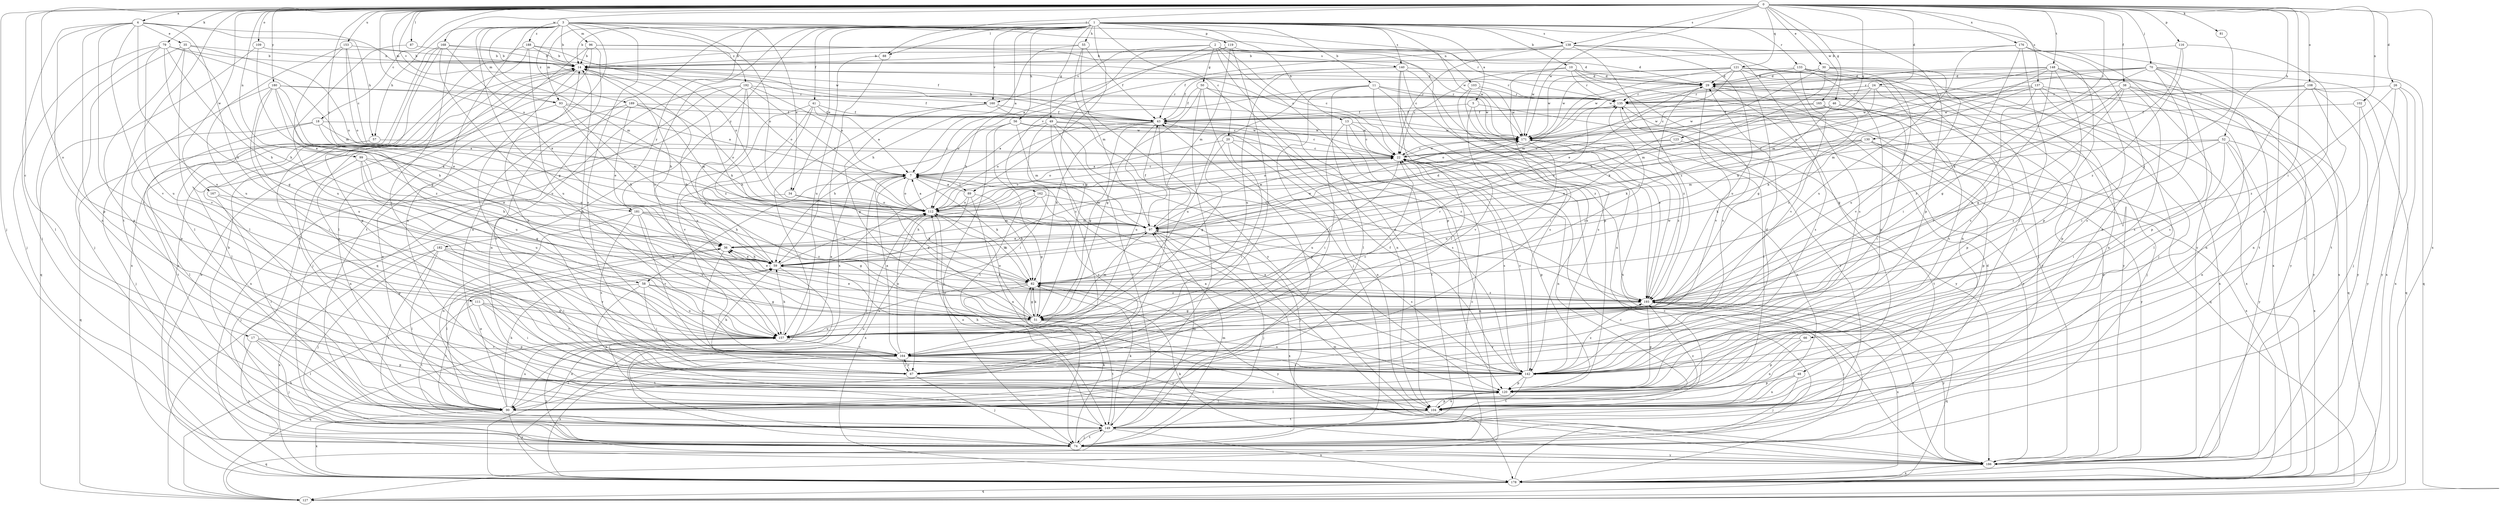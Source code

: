strict digraph  {
0;
1;
2;
3;
4;
5;
7;
10;
11;
13;
14;
17;
18;
20;
22;
24;
26;
29;
30;
34;
35;
36;
38;
41;
43;
46;
48;
49;
50;
51;
52;
55;
56;
57;
58;
59;
66;
67;
70;
74;
79;
81;
82;
87;
88;
89;
90;
93;
96;
97;
99;
102;
103;
104;
108;
109;
111;
112;
116;
119;
120;
121;
123;
127;
130;
133;
135;
137;
138;
140;
142;
148;
149;
153;
157;
160;
162;
164;
165;
167;
168;
171;
176;
178;
180;
181;
182;
186;
188;
189;
192;
193;
0 -> 4  [label=a];
0 -> 17  [label=c];
0 -> 18  [label=c];
0 -> 24  [label=d];
0 -> 26  [label=d];
0 -> 30  [label=e];
0 -> 38  [label=f];
0 -> 46  [label=g];
0 -> 52  [label=h];
0 -> 66  [label=i];
0 -> 70  [label=j];
0 -> 74  [label=j];
0 -> 79  [label=k];
0 -> 81  [label=k];
0 -> 87  [label=l];
0 -> 88  [label=l];
0 -> 93  [label=m];
0 -> 99  [label=n];
0 -> 102  [label=n];
0 -> 108  [label=o];
0 -> 109  [label=o];
0 -> 111  [label=o];
0 -> 112  [label=o];
0 -> 116  [label=p];
0 -> 121  [label=q];
0 -> 123  [label=q];
0 -> 130  [label=r];
0 -> 137  [label=s];
0 -> 138  [label=s];
0 -> 148  [label=t];
0 -> 149  [label=t];
0 -> 153  [label=u];
0 -> 160  [label=v];
0 -> 165  [label=w];
0 -> 167  [label=w];
0 -> 168  [label=w];
0 -> 171  [label=w];
0 -> 176  [label=x];
0 -> 178  [label=x];
0 -> 180  [label=y];
0 -> 181  [label=y];
1 -> 5  [label=a];
1 -> 7  [label=a];
1 -> 10  [label=b];
1 -> 11  [label=b];
1 -> 13  [label=b];
1 -> 14  [label=b];
1 -> 20  [label=c];
1 -> 34  [label=e];
1 -> 41  [label=f];
1 -> 48  [label=g];
1 -> 49  [label=g];
1 -> 55  [label=h];
1 -> 56  [label=h];
1 -> 88  [label=l];
1 -> 89  [label=l];
1 -> 93  [label=m];
1 -> 103  [label=n];
1 -> 119  [label=p];
1 -> 120  [label=p];
1 -> 127  [label=q];
1 -> 133  [label=r];
1 -> 138  [label=s];
1 -> 140  [label=s];
1 -> 157  [label=u];
1 -> 160  [label=v];
1 -> 181  [label=y];
1 -> 182  [label=y];
1 -> 186  [label=y];
2 -> 22  [label=c];
2 -> 29  [label=d];
2 -> 50  [label=g];
2 -> 51  [label=g];
2 -> 104  [label=n];
2 -> 120  [label=p];
2 -> 140  [label=s];
2 -> 160  [label=v];
2 -> 162  [label=v];
3 -> 14  [label=b];
3 -> 34  [label=e];
3 -> 51  [label=g];
3 -> 57  [label=h];
3 -> 67  [label=i];
3 -> 93  [label=m];
3 -> 96  [label=m];
3 -> 97  [label=m];
3 -> 104  [label=n];
3 -> 112  [label=o];
3 -> 135  [label=r];
3 -> 142  [label=s];
3 -> 149  [label=t];
3 -> 171  [label=w];
3 -> 188  [label=z];
3 -> 189  [label=z];
3 -> 192  [label=z];
4 -> 35  [label=e];
4 -> 57  [label=h];
4 -> 58  [label=h];
4 -> 67  [label=i];
4 -> 74  [label=j];
4 -> 104  [label=n];
4 -> 120  [label=p];
4 -> 157  [label=u];
4 -> 164  [label=v];
4 -> 171  [label=w];
5 -> 43  [label=f];
5 -> 164  [label=v];
5 -> 186  [label=y];
5 -> 193  [label=z];
7 -> 22  [label=c];
7 -> 58  [label=h];
7 -> 74  [label=j];
7 -> 82  [label=k];
7 -> 89  [label=l];
7 -> 97  [label=m];
7 -> 112  [label=o];
10 -> 22  [label=c];
10 -> 29  [label=d];
10 -> 67  [label=i];
10 -> 135  [label=r];
10 -> 142  [label=s];
10 -> 186  [label=y];
11 -> 67  [label=i];
11 -> 90  [label=l];
11 -> 112  [label=o];
11 -> 135  [label=r];
11 -> 142  [label=s];
11 -> 157  [label=u];
11 -> 171  [label=w];
11 -> 193  [label=z];
13 -> 22  [label=c];
13 -> 67  [label=i];
13 -> 127  [label=q];
13 -> 149  [label=t];
13 -> 171  [label=w];
14 -> 29  [label=d];
14 -> 67  [label=i];
14 -> 82  [label=k];
14 -> 104  [label=n];
14 -> 112  [label=o];
14 -> 135  [label=r];
17 -> 74  [label=j];
17 -> 90  [label=l];
17 -> 120  [label=p];
17 -> 164  [label=v];
17 -> 186  [label=y];
18 -> 7  [label=a];
18 -> 74  [label=j];
18 -> 149  [label=t];
18 -> 157  [label=u];
18 -> 171  [label=w];
20 -> 22  [label=c];
20 -> 51  [label=g];
20 -> 67  [label=i];
20 -> 104  [label=n];
20 -> 112  [label=o];
22 -> 7  [label=a];
22 -> 104  [label=n];
22 -> 112  [label=o];
22 -> 120  [label=p];
22 -> 142  [label=s];
22 -> 157  [label=u];
22 -> 171  [label=w];
24 -> 22  [label=c];
24 -> 97  [label=m];
24 -> 104  [label=n];
24 -> 112  [label=o];
24 -> 120  [label=p];
24 -> 135  [label=r];
26 -> 74  [label=j];
26 -> 135  [label=r];
26 -> 178  [label=x];
26 -> 186  [label=y];
26 -> 193  [label=z];
29 -> 135  [label=r];
29 -> 142  [label=s];
29 -> 164  [label=v];
29 -> 178  [label=x];
29 -> 193  [label=z];
30 -> 29  [label=d];
30 -> 59  [label=h];
30 -> 82  [label=k];
30 -> 157  [label=u];
30 -> 164  [label=v];
30 -> 171  [label=w];
30 -> 186  [label=y];
34 -> 74  [label=j];
34 -> 82  [label=k];
34 -> 112  [label=o];
35 -> 14  [label=b];
35 -> 59  [label=h];
35 -> 74  [label=j];
35 -> 112  [label=o];
35 -> 120  [label=p];
35 -> 164  [label=v];
36 -> 59  [label=h];
36 -> 90  [label=l];
36 -> 142  [label=s];
36 -> 171  [label=w];
38 -> 51  [label=g];
38 -> 97  [label=m];
38 -> 104  [label=n];
38 -> 135  [label=r];
38 -> 142  [label=s];
38 -> 186  [label=y];
38 -> 193  [label=z];
41 -> 7  [label=a];
41 -> 22  [label=c];
41 -> 43  [label=f];
41 -> 59  [label=h];
41 -> 157  [label=u];
41 -> 164  [label=v];
43 -> 14  [label=b];
43 -> 51  [label=g];
43 -> 82  [label=k];
43 -> 90  [label=l];
43 -> 112  [label=o];
43 -> 142  [label=s];
43 -> 157  [label=u];
43 -> 171  [label=w];
46 -> 43  [label=f];
46 -> 67  [label=i];
46 -> 82  [label=k];
46 -> 112  [label=o];
46 -> 120  [label=p];
46 -> 171  [label=w];
48 -> 74  [label=j];
48 -> 104  [label=n];
48 -> 120  [label=p];
49 -> 7  [label=a];
49 -> 22  [label=c];
49 -> 67  [label=i];
49 -> 120  [label=p];
49 -> 149  [label=t];
49 -> 164  [label=v];
49 -> 171  [label=w];
50 -> 43  [label=f];
50 -> 51  [label=g];
50 -> 74  [label=j];
50 -> 90  [label=l];
50 -> 104  [label=n];
50 -> 135  [label=r];
51 -> 7  [label=a];
51 -> 36  [label=e];
51 -> 82  [label=k];
51 -> 97  [label=m];
51 -> 112  [label=o];
51 -> 135  [label=r];
51 -> 142  [label=s];
51 -> 149  [label=t];
51 -> 157  [label=u];
52 -> 22  [label=c];
52 -> 67  [label=i];
52 -> 97  [label=m];
52 -> 104  [label=n];
52 -> 178  [label=x];
52 -> 186  [label=y];
52 -> 193  [label=z];
55 -> 14  [label=b];
55 -> 43  [label=f];
55 -> 59  [label=h];
55 -> 97  [label=m];
55 -> 186  [label=y];
56 -> 59  [label=h];
56 -> 74  [label=j];
56 -> 97  [label=m];
56 -> 149  [label=t];
56 -> 171  [label=w];
56 -> 193  [label=z];
57 -> 22  [label=c];
57 -> 90  [label=l];
57 -> 127  [label=q];
58 -> 51  [label=g];
58 -> 67  [label=i];
58 -> 104  [label=n];
58 -> 149  [label=t];
58 -> 157  [label=u];
58 -> 193  [label=z];
59 -> 14  [label=b];
59 -> 22  [label=c];
59 -> 29  [label=d];
59 -> 36  [label=e];
59 -> 82  [label=k];
59 -> 112  [label=o];
59 -> 178  [label=x];
66 -> 104  [label=n];
66 -> 120  [label=p];
66 -> 164  [label=v];
67 -> 59  [label=h];
67 -> 74  [label=j];
67 -> 164  [label=v];
70 -> 29  [label=d];
70 -> 51  [label=g];
70 -> 67  [label=i];
70 -> 112  [label=o];
70 -> 120  [label=p];
70 -> 127  [label=q];
70 -> 135  [label=r];
70 -> 149  [label=t];
70 -> 178  [label=x];
74 -> 22  [label=c];
74 -> 29  [label=d];
74 -> 82  [label=k];
74 -> 97  [label=m];
74 -> 112  [label=o];
74 -> 149  [label=t];
74 -> 186  [label=y];
79 -> 14  [label=b];
79 -> 51  [label=g];
79 -> 59  [label=h];
79 -> 74  [label=j];
79 -> 90  [label=l];
79 -> 97  [label=m];
79 -> 157  [label=u];
81 -> 193  [label=z];
82 -> 36  [label=e];
82 -> 51  [label=g];
82 -> 74  [label=j];
82 -> 157  [label=u];
82 -> 186  [label=y];
82 -> 193  [label=z];
87 -> 14  [label=b];
87 -> 157  [label=u];
88 -> 157  [label=u];
88 -> 178  [label=x];
89 -> 7  [label=a];
89 -> 82  [label=k];
89 -> 104  [label=n];
89 -> 112  [label=o];
89 -> 178  [label=x];
90 -> 14  [label=b];
90 -> 36  [label=e];
90 -> 59  [label=h];
90 -> 157  [label=u];
90 -> 178  [label=x];
90 -> 186  [label=y];
90 -> 193  [label=z];
93 -> 7  [label=a];
93 -> 43  [label=f];
93 -> 59  [label=h];
93 -> 90  [label=l];
93 -> 97  [label=m];
96 -> 14  [label=b];
96 -> 29  [label=d];
96 -> 74  [label=j];
96 -> 90  [label=l];
96 -> 104  [label=n];
96 -> 171  [label=w];
97 -> 36  [label=e];
97 -> 43  [label=f];
97 -> 59  [label=h];
97 -> 74  [label=j];
97 -> 142  [label=s];
97 -> 171  [label=w];
97 -> 178  [label=x];
99 -> 7  [label=a];
99 -> 36  [label=e];
99 -> 51  [label=g];
99 -> 59  [label=h];
99 -> 104  [label=n];
99 -> 157  [label=u];
102 -> 43  [label=f];
102 -> 142  [label=s];
102 -> 186  [label=y];
103 -> 104  [label=n];
103 -> 135  [label=r];
103 -> 142  [label=s];
103 -> 171  [label=w];
104 -> 120  [label=p];
104 -> 149  [label=t];
108 -> 104  [label=n];
108 -> 127  [label=q];
108 -> 135  [label=r];
108 -> 142  [label=s];
108 -> 171  [label=w];
108 -> 186  [label=y];
109 -> 14  [label=b];
109 -> 36  [label=e];
109 -> 127  [label=q];
111 -> 51  [label=g];
111 -> 67  [label=i];
111 -> 120  [label=p];
111 -> 149  [label=t];
111 -> 164  [label=v];
112 -> 7  [label=a];
112 -> 22  [label=c];
112 -> 82  [label=k];
112 -> 97  [label=m];
116 -> 14  [label=b];
116 -> 82  [label=k];
116 -> 142  [label=s];
116 -> 193  [label=z];
119 -> 7  [label=a];
119 -> 14  [label=b];
119 -> 97  [label=m];
119 -> 120  [label=p];
119 -> 164  [label=v];
120 -> 7  [label=a];
120 -> 90  [label=l];
120 -> 104  [label=n];
121 -> 29  [label=d];
121 -> 36  [label=e];
121 -> 43  [label=f];
121 -> 51  [label=g];
121 -> 74  [label=j];
121 -> 97  [label=m];
121 -> 142  [label=s];
121 -> 171  [label=w];
121 -> 178  [label=x];
123 -> 22  [label=c];
123 -> 112  [label=o];
123 -> 149  [label=t];
127 -> 59  [label=h];
130 -> 22  [label=c];
130 -> 36  [label=e];
130 -> 82  [label=k];
130 -> 112  [label=o];
130 -> 120  [label=p];
130 -> 178  [label=x];
130 -> 186  [label=y];
133 -> 29  [label=d];
133 -> 74  [label=j];
133 -> 104  [label=n];
133 -> 120  [label=p];
133 -> 164  [label=v];
133 -> 171  [label=w];
133 -> 186  [label=y];
135 -> 43  [label=f];
135 -> 90  [label=l];
135 -> 127  [label=q];
135 -> 186  [label=y];
137 -> 82  [label=k];
137 -> 90  [label=l];
137 -> 127  [label=q];
137 -> 135  [label=r];
137 -> 164  [label=v];
137 -> 171  [label=w];
137 -> 178  [label=x];
138 -> 14  [label=b];
138 -> 22  [label=c];
138 -> 43  [label=f];
138 -> 142  [label=s];
138 -> 157  [label=u];
138 -> 171  [label=w];
138 -> 178  [label=x];
138 -> 193  [label=z];
140 -> 29  [label=d];
140 -> 59  [label=h];
140 -> 90  [label=l];
140 -> 142  [label=s];
140 -> 157  [label=u];
140 -> 178  [label=x];
140 -> 193  [label=z];
142 -> 7  [label=a];
142 -> 14  [label=b];
142 -> 22  [label=c];
142 -> 29  [label=d];
142 -> 43  [label=f];
142 -> 59  [label=h];
142 -> 90  [label=l];
142 -> 112  [label=o];
142 -> 120  [label=p];
142 -> 149  [label=t];
142 -> 193  [label=z];
148 -> 29  [label=d];
148 -> 67  [label=i];
148 -> 82  [label=k];
148 -> 97  [label=m];
148 -> 142  [label=s];
148 -> 149  [label=t];
148 -> 157  [label=u];
148 -> 171  [label=w];
149 -> 14  [label=b];
149 -> 43  [label=f];
149 -> 74  [label=j];
149 -> 82  [label=k];
149 -> 97  [label=m];
149 -> 112  [label=o];
149 -> 127  [label=q];
149 -> 135  [label=r];
149 -> 178  [label=x];
153 -> 14  [label=b];
153 -> 22  [label=c];
153 -> 51  [label=g];
153 -> 112  [label=o];
153 -> 157  [label=u];
157 -> 7  [label=a];
157 -> 59  [label=h];
157 -> 127  [label=q];
157 -> 135  [label=r];
157 -> 149  [label=t];
157 -> 164  [label=v];
157 -> 186  [label=y];
160 -> 43  [label=f];
160 -> 51  [label=g];
160 -> 90  [label=l];
160 -> 193  [label=z];
162 -> 51  [label=g];
162 -> 59  [label=h];
162 -> 74  [label=j];
162 -> 112  [label=o];
162 -> 164  [label=v];
164 -> 7  [label=a];
164 -> 14  [label=b];
164 -> 22  [label=c];
164 -> 67  [label=i];
164 -> 90  [label=l];
164 -> 104  [label=n];
164 -> 112  [label=o];
164 -> 142  [label=s];
164 -> 178  [label=x];
165 -> 43  [label=f];
165 -> 74  [label=j];
165 -> 142  [label=s];
165 -> 171  [label=w];
165 -> 193  [label=z];
167 -> 90  [label=l];
167 -> 112  [label=o];
167 -> 120  [label=p];
168 -> 14  [label=b];
168 -> 36  [label=e];
168 -> 43  [label=f];
168 -> 90  [label=l];
168 -> 120  [label=p];
168 -> 157  [label=u];
168 -> 178  [label=x];
171 -> 22  [label=c];
171 -> 104  [label=n];
171 -> 157  [label=u];
171 -> 193  [label=z];
176 -> 14  [label=b];
176 -> 67  [label=i];
176 -> 90  [label=l];
176 -> 104  [label=n];
176 -> 120  [label=p];
176 -> 157  [label=u];
178 -> 14  [label=b];
178 -> 22  [label=c];
178 -> 127  [label=q];
180 -> 36  [label=e];
180 -> 43  [label=f];
180 -> 59  [label=h];
180 -> 67  [label=i];
180 -> 120  [label=p];
180 -> 135  [label=r];
180 -> 157  [label=u];
180 -> 193  [label=z];
181 -> 51  [label=g];
181 -> 97  [label=m];
181 -> 104  [label=n];
181 -> 142  [label=s];
181 -> 157  [label=u];
181 -> 164  [label=v];
181 -> 193  [label=z];
182 -> 59  [label=h];
182 -> 67  [label=i];
182 -> 74  [label=j];
182 -> 90  [label=l];
182 -> 149  [label=t];
182 -> 164  [label=v];
182 -> 178  [label=x];
186 -> 22  [label=c];
186 -> 29  [label=d];
186 -> 82  [label=k];
186 -> 97  [label=m];
186 -> 178  [label=x];
186 -> 193  [label=z];
188 -> 14  [label=b];
188 -> 22  [label=c];
188 -> 90  [label=l];
188 -> 112  [label=o];
188 -> 157  [label=u];
188 -> 178  [label=x];
189 -> 36  [label=e];
189 -> 43  [label=f];
189 -> 67  [label=i];
189 -> 97  [label=m];
189 -> 104  [label=n];
189 -> 112  [label=o];
192 -> 7  [label=a];
192 -> 51  [label=g];
192 -> 74  [label=j];
192 -> 104  [label=n];
192 -> 112  [label=o];
192 -> 135  [label=r];
192 -> 178  [label=x];
192 -> 193  [label=z];
193 -> 14  [label=b];
193 -> 51  [label=g];
193 -> 74  [label=j];
193 -> 120  [label=p];
193 -> 127  [label=q];
193 -> 171  [label=w];
193 -> 178  [label=x];
193 -> 186  [label=y];
}
